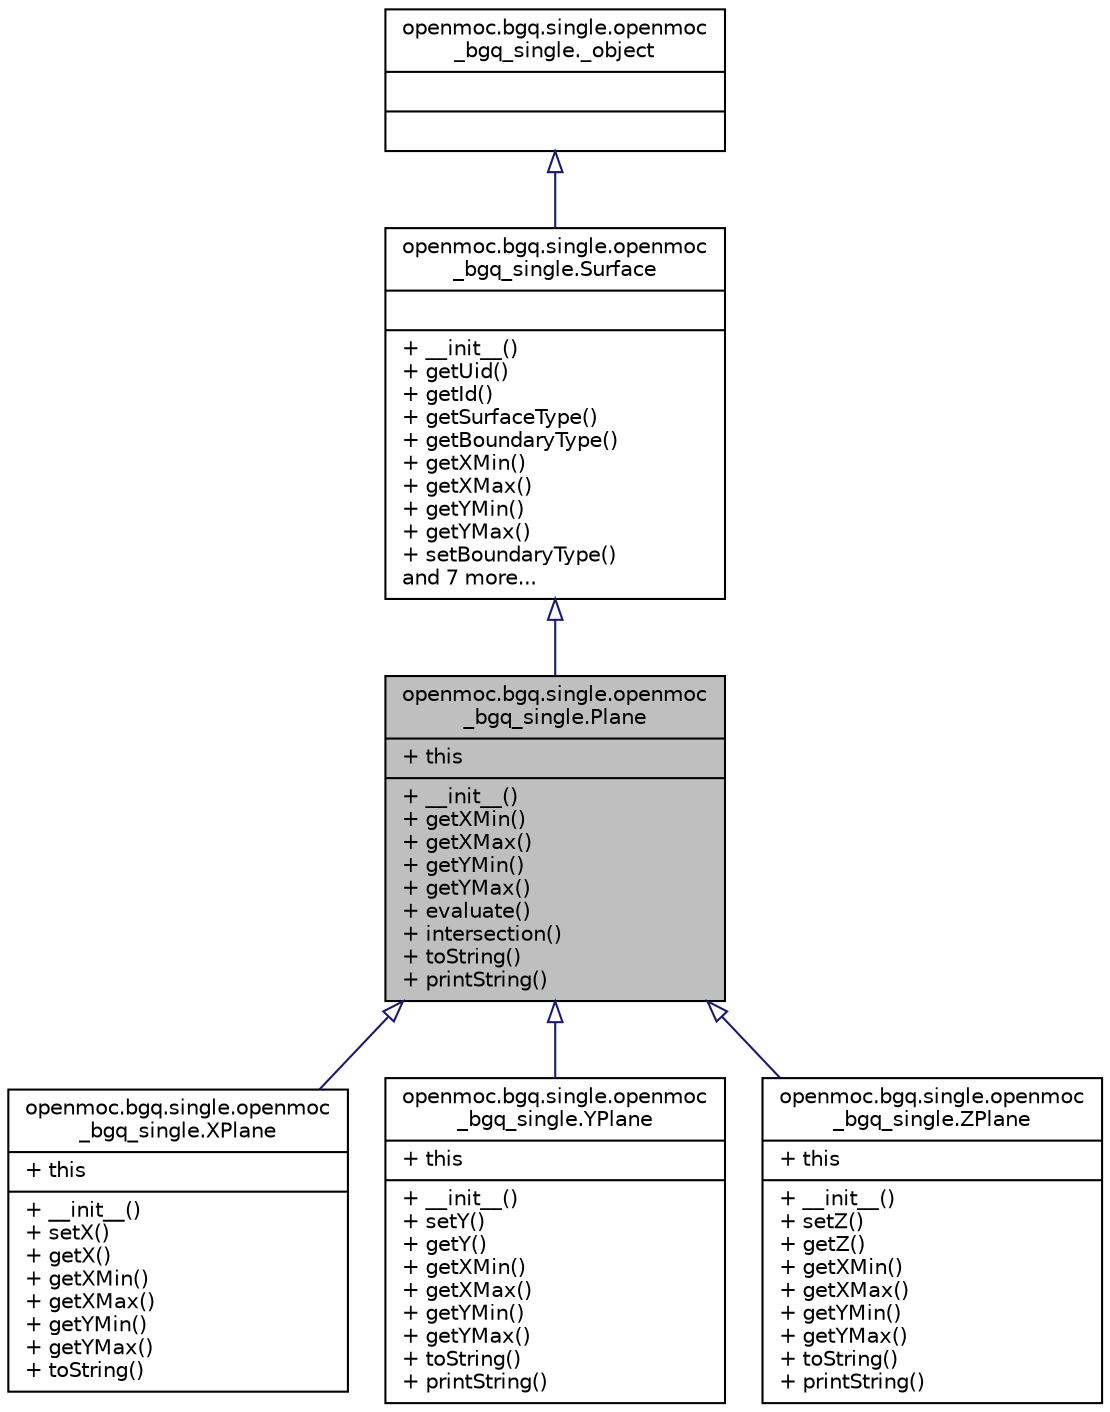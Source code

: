 digraph "openmoc.bgq.single.openmoc_bgq_single.Plane"
{
  edge [fontname="Helvetica",fontsize="10",labelfontname="Helvetica",labelfontsize="10"];
  node [fontname="Helvetica",fontsize="10",shape=record];
  Node1 [label="{openmoc.bgq.single.openmoc\l_bgq_single.Plane\n|+ this\l|+ __init__()\l+ getXMin()\l+ getXMax()\l+ getYMin()\l+ getYMax()\l+ evaluate()\l+ intersection()\l+ toString()\l+ printString()\l}",height=0.2,width=0.4,color="black", fillcolor="grey75", style="filled" fontcolor="black"];
  Node2 -> Node1 [dir="back",color="midnightblue",fontsize="10",style="solid",arrowtail="onormal",fontname="Helvetica"];
  Node2 [label="{openmoc.bgq.single.openmoc\l_bgq_single.Surface\n||+ __init__()\l+ getUid()\l+ getId()\l+ getSurfaceType()\l+ getBoundaryType()\l+ getXMin()\l+ getXMax()\l+ getYMin()\l+ getYMax()\l+ setBoundaryType()\land 7 more...\l}",height=0.2,width=0.4,color="black", fillcolor="white", style="filled",URL="$classopenmoc_1_1bgq_1_1single_1_1openmoc__bgq__single_1_1Surface.html"];
  Node3 -> Node2 [dir="back",color="midnightblue",fontsize="10",style="solid",arrowtail="onormal",fontname="Helvetica"];
  Node3 [label="{openmoc.bgq.single.openmoc\l_bgq_single._object\n||}",height=0.2,width=0.4,color="black", fillcolor="white", style="filled",URL="$classopenmoc_1_1bgq_1_1single_1_1openmoc__bgq__single_1_1__object.html"];
  Node1 -> Node4 [dir="back",color="midnightblue",fontsize="10",style="solid",arrowtail="onormal",fontname="Helvetica"];
  Node4 [label="{openmoc.bgq.single.openmoc\l_bgq_single.XPlane\n|+ this\l|+ __init__()\l+ setX()\l+ getX()\l+ getXMin()\l+ getXMax()\l+ getYMin()\l+ getYMax()\l+ toString()\l}",height=0.2,width=0.4,color="black", fillcolor="white", style="filled",URL="$classopenmoc_1_1bgq_1_1single_1_1openmoc__bgq__single_1_1XPlane.html"];
  Node1 -> Node5 [dir="back",color="midnightblue",fontsize="10",style="solid",arrowtail="onormal",fontname="Helvetica"];
  Node5 [label="{openmoc.bgq.single.openmoc\l_bgq_single.YPlane\n|+ this\l|+ __init__()\l+ setY()\l+ getY()\l+ getXMin()\l+ getXMax()\l+ getYMin()\l+ getYMax()\l+ toString()\l+ printString()\l}",height=0.2,width=0.4,color="black", fillcolor="white", style="filled",URL="$classopenmoc_1_1bgq_1_1single_1_1openmoc__bgq__single_1_1YPlane.html"];
  Node1 -> Node6 [dir="back",color="midnightblue",fontsize="10",style="solid",arrowtail="onormal",fontname="Helvetica"];
  Node6 [label="{openmoc.bgq.single.openmoc\l_bgq_single.ZPlane\n|+ this\l|+ __init__()\l+ setZ()\l+ getZ()\l+ getXMin()\l+ getXMax()\l+ getYMin()\l+ getYMax()\l+ toString()\l+ printString()\l}",height=0.2,width=0.4,color="black", fillcolor="white", style="filled",URL="$classopenmoc_1_1bgq_1_1single_1_1openmoc__bgq__single_1_1ZPlane.html"];
}
